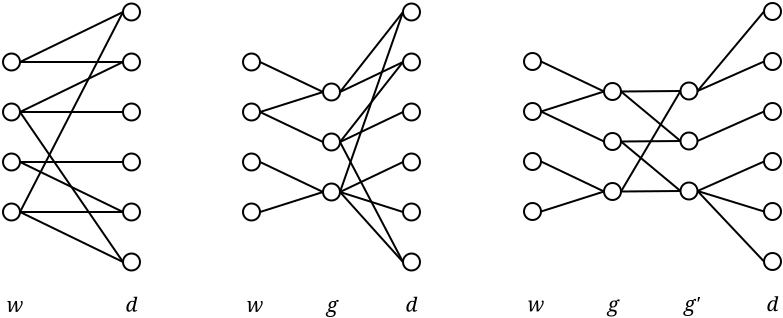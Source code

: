 <?xml version="1.0" encoding="UTF-8"?>
<dia:diagram xmlns:dia="http://www.lysator.liu.se/~alla/dia/">
  <dia:layer name="Background" visible="true" connectable="true" active="true">
    <dia:group>
      <dia:attribute name="meta">
        <dia:composite type="dict"/>
      </dia:attribute>
      <dia:attribute name="matrix"/>
      <dia:object type="Standard - Line" version="0" id="O0">
        <dia:attribute name="obj_pos">
          <dia:point val="36.225,3.375"/>
        </dia:attribute>
        <dia:attribute name="obj_bb">
          <dia:rectangle val="36.155,-0.67;39.62,3.445"/>
        </dia:attribute>
        <dia:attribute name="conn_endpoints">
          <dia:point val="36.225,3.375"/>
          <dia:point val="39.55,-0.6"/>
        </dia:attribute>
        <dia:attribute name="numcp">
          <dia:int val="1"/>
        </dia:attribute>
      </dia:object>
      <dia:object type="Standard - Line" version="0" id="O1">
        <dia:attribute name="obj_pos">
          <dia:point val="36.225,3.375"/>
        </dia:attribute>
        <dia:attribute name="obj_bb">
          <dia:rectangle val="36.159,1.834;39.616,3.441"/>
        </dia:attribute>
        <dia:attribute name="conn_endpoints">
          <dia:point val="36.225,3.375"/>
          <dia:point val="39.55,1.9"/>
        </dia:attribute>
        <dia:attribute name="numcp">
          <dia:int val="1"/>
        </dia:attribute>
      </dia:object>
      <dia:object type="Standard - Line" version="0" id="O2">
        <dia:attribute name="obj_pos">
          <dia:point val="36.225,5.875"/>
        </dia:attribute>
        <dia:attribute name="obj_bb">
          <dia:rectangle val="36.159,4.334;39.616,5.941"/>
        </dia:attribute>
        <dia:attribute name="conn_endpoints">
          <dia:point val="36.225,5.875"/>
          <dia:point val="39.55,4.4"/>
        </dia:attribute>
        <dia:attribute name="numcp">
          <dia:int val="1"/>
        </dia:attribute>
      </dia:object>
      <dia:object type="Standard - Line" version="0" id="O3">
        <dia:attribute name="obj_pos">
          <dia:point val="36.225,8.375"/>
        </dia:attribute>
        <dia:attribute name="obj_bb">
          <dia:rectangle val="36.159,6.834;39.616,8.441"/>
        </dia:attribute>
        <dia:attribute name="conn_endpoints">
          <dia:point val="36.225,8.375"/>
          <dia:point val="39.55,6.9"/>
        </dia:attribute>
        <dia:attribute name="numcp">
          <dia:int val="1"/>
        </dia:attribute>
      </dia:object>
      <dia:object type="Standard - Line" version="0" id="O4">
        <dia:attribute name="obj_pos">
          <dia:point val="36.225,8.375"/>
        </dia:attribute>
        <dia:attribute name="obj_bb">
          <dia:rectangle val="36.163,8.312;39.612,9.463"/>
        </dia:attribute>
        <dia:attribute name="conn_endpoints">
          <dia:point val="36.225,8.375"/>
          <dia:point val="39.55,9.4"/>
        </dia:attribute>
        <dia:attribute name="numcp">
          <dia:int val="1"/>
        </dia:attribute>
      </dia:object>
      <dia:object type="Standard - Line" version="0" id="O5">
        <dia:attribute name="obj_pos">
          <dia:point val="36.225,8.375"/>
        </dia:attribute>
        <dia:attribute name="obj_bb">
          <dia:rectangle val="36.154,8.304;39.621,11.971"/>
        </dia:attribute>
        <dia:attribute name="conn_endpoints">
          <dia:point val="36.225,8.375"/>
          <dia:point val="39.55,11.9"/>
        </dia:attribute>
        <dia:attribute name="numcp">
          <dia:int val="1"/>
        </dia:attribute>
      </dia:object>
      <dia:object type="Standard - Line" version="0" id="O6">
        <dia:attribute name="obj_pos">
          <dia:point val="32.4,3.4"/>
        </dia:attribute>
        <dia:attribute name="obj_bb">
          <dia:rectangle val="32.35,3.325;35.425,3.45"/>
        </dia:attribute>
        <dia:attribute name="conn_endpoints">
          <dia:point val="32.4,3.4"/>
          <dia:point val="35.375,3.375"/>
        </dia:attribute>
        <dia:attribute name="numcp">
          <dia:int val="1"/>
        </dia:attribute>
      </dia:object>
      <dia:object type="Standard - Line" version="0" id="O7">
        <dia:attribute name="obj_pos">
          <dia:point val="32.4,3.4"/>
        </dia:attribute>
        <dia:attribute name="obj_bb">
          <dia:rectangle val="32.33,3.33;35.445,5.945"/>
        </dia:attribute>
        <dia:attribute name="conn_endpoints">
          <dia:point val="32.4,3.4"/>
          <dia:point val="35.375,5.875"/>
        </dia:attribute>
        <dia:attribute name="numcp">
          <dia:int val="1"/>
        </dia:attribute>
      </dia:object>
      <dia:object type="Standard - Line" version="0" id="O8">
        <dia:attribute name="obj_pos">
          <dia:point val="32.4,5.9"/>
        </dia:attribute>
        <dia:attribute name="obj_bb">
          <dia:rectangle val="32.35,5.825;35.425,5.95"/>
        </dia:attribute>
        <dia:attribute name="conn_endpoints">
          <dia:point val="32.4,5.9"/>
          <dia:point val="35.375,5.875"/>
        </dia:attribute>
        <dia:attribute name="numcp">
          <dia:int val="1"/>
        </dia:attribute>
      </dia:object>
      <dia:object type="Standard - Line" version="0" id="O9">
        <dia:attribute name="obj_pos">
          <dia:point val="32.4,8.4"/>
        </dia:attribute>
        <dia:attribute name="obj_bb">
          <dia:rectangle val="32.35,8.325;35.425,8.45"/>
        </dia:attribute>
        <dia:attribute name="conn_endpoints">
          <dia:point val="32.4,8.4"/>
          <dia:point val="35.375,8.375"/>
        </dia:attribute>
        <dia:attribute name="numcp">
          <dia:int val="1"/>
        </dia:attribute>
      </dia:object>
      <dia:object type="Standard - Line" version="0" id="O10">
        <dia:attribute name="obj_pos">
          <dia:point val="32.4,8.4"/>
        </dia:attribute>
        <dia:attribute name="obj_bb">
          <dia:rectangle val="32.331,3.307;35.444,8.469"/>
        </dia:attribute>
        <dia:attribute name="conn_endpoints">
          <dia:point val="32.4,8.4"/>
          <dia:point val="35.375,3.375"/>
        </dia:attribute>
        <dia:attribute name="numcp">
          <dia:int val="1"/>
        </dia:attribute>
      </dia:object>
      <dia:object type="Standard - Line" version="0" id="O11">
        <dia:attribute name="obj_pos">
          <dia:point val="32.4,5.9"/>
        </dia:attribute>
        <dia:attribute name="obj_bb">
          <dia:rectangle val="32.33,5.83;35.445,8.445"/>
        </dia:attribute>
        <dia:attribute name="conn_endpoints">
          <dia:point val="32.4,5.9"/>
          <dia:point val="35.375,8.375"/>
        </dia:attribute>
        <dia:attribute name="numcp">
          <dia:int val="1"/>
        </dia:attribute>
      </dia:object>
      <dia:group>
        <dia:attribute name="meta">
          <dia:composite type="dict"/>
        </dia:attribute>
        <dia:attribute name="matrix"/>
        <dia:object type="Standard - Line" version="0" id="O12">
          <dia:attribute name="obj_pos">
            <dia:point val="28.4,1.9"/>
          </dia:attribute>
          <dia:attribute name="obj_bb">
            <dia:rectangle val="28.333,1.833;31.617,3.467"/>
          </dia:attribute>
          <dia:attribute name="conn_endpoints">
            <dia:point val="28.4,1.9"/>
            <dia:point val="31.55,3.4"/>
          </dia:attribute>
          <dia:attribute name="numcp">
            <dia:int val="1"/>
          </dia:attribute>
        </dia:object>
        <dia:object type="Standard - Line" version="0" id="O13">
          <dia:attribute name="obj_pos">
            <dia:point val="28.4,4.4"/>
          </dia:attribute>
          <dia:attribute name="obj_bb">
            <dia:rectangle val="28.333,4.333;31.617,5.967"/>
          </dia:attribute>
          <dia:attribute name="conn_endpoints">
            <dia:point val="28.4,4.4"/>
            <dia:point val="31.55,5.9"/>
          </dia:attribute>
          <dia:attribute name="numcp">
            <dia:int val="1"/>
          </dia:attribute>
        </dia:object>
        <dia:object type="Standard - Line" version="0" id="O14">
          <dia:attribute name="obj_pos">
            <dia:point val="28.4,6.9"/>
          </dia:attribute>
          <dia:attribute name="obj_bb">
            <dia:rectangle val="28.333,6.833;31.617,8.467"/>
          </dia:attribute>
          <dia:attribute name="conn_endpoints">
            <dia:point val="28.4,6.9"/>
            <dia:point val="31.55,8.4"/>
          </dia:attribute>
          <dia:attribute name="numcp">
            <dia:int val="1"/>
          </dia:attribute>
        </dia:object>
        <dia:object type="Standard - Line" version="0" id="O15">
          <dia:attribute name="obj_pos">
            <dia:point val="28.4,9.4"/>
          </dia:attribute>
          <dia:attribute name="obj_bb">
            <dia:rectangle val="28.337,8.337;31.613,9.463"/>
          </dia:attribute>
          <dia:attribute name="conn_endpoints">
            <dia:point val="28.4,9.4"/>
            <dia:point val="31.55,8.4"/>
          </dia:attribute>
          <dia:attribute name="numcp">
            <dia:int val="1"/>
          </dia:attribute>
        </dia:object>
        <dia:object type="Standard - Line" version="0" id="O16">
          <dia:attribute name="obj_pos">
            <dia:point val="28.4,4.4"/>
          </dia:attribute>
          <dia:attribute name="obj_bb">
            <dia:rectangle val="28.337,3.337;31.613,4.463"/>
          </dia:attribute>
          <dia:attribute name="conn_endpoints">
            <dia:point val="28.4,4.4"/>
            <dia:point val="31.55,3.4"/>
          </dia:attribute>
          <dia:attribute name="numcp">
            <dia:int val="1"/>
          </dia:attribute>
        </dia:object>
        <dia:group>
          <dia:attribute name="meta">
            <dia:composite type="dict"/>
          </dia:attribute>
          <dia:attribute name="matrix"/>
          <dia:object type="Geometric - Perfect Circle" version="1" id="O17">
            <dia:attribute name="obj_pos">
              <dia:point val="27.55,1.475"/>
            </dia:attribute>
            <dia:attribute name="obj_bb">
              <dia:rectangle val="27.45,1.375;28.5,2.425"/>
            </dia:attribute>
            <dia:attribute name="meta">
              <dia:composite type="dict"/>
            </dia:attribute>
            <dia:attribute name="elem_corner">
              <dia:point val="27.55,1.475"/>
            </dia:attribute>
            <dia:attribute name="elem_width">
              <dia:real val="0.85"/>
            </dia:attribute>
            <dia:attribute name="elem_height">
              <dia:real val="0.85"/>
            </dia:attribute>
            <dia:attribute name="line_width">
              <dia:real val="0.1"/>
            </dia:attribute>
            <dia:attribute name="line_colour">
              <dia:color val="#000000ff"/>
            </dia:attribute>
            <dia:attribute name="fill_colour">
              <dia:color val="#d8e5e500"/>
            </dia:attribute>
            <dia:attribute name="show_background">
              <dia:boolean val="true"/>
            </dia:attribute>
            <dia:attribute name="line_style">
              <dia:enum val="0"/>
              <dia:real val="1"/>
            </dia:attribute>
            <dia:attribute name="flip_horizontal">
              <dia:boolean val="false"/>
            </dia:attribute>
            <dia:attribute name="flip_vertical">
              <dia:boolean val="false"/>
            </dia:attribute>
            <dia:attribute name="subscale">
              <dia:real val="1"/>
            </dia:attribute>
          </dia:object>
          <dia:object type="Geometric - Perfect Circle" version="1" id="O18">
            <dia:attribute name="obj_pos">
              <dia:point val="27.55,3.975"/>
            </dia:attribute>
            <dia:attribute name="obj_bb">
              <dia:rectangle val="27.45,3.875;28.5,4.925"/>
            </dia:attribute>
            <dia:attribute name="meta">
              <dia:composite type="dict"/>
            </dia:attribute>
            <dia:attribute name="elem_corner">
              <dia:point val="27.55,3.975"/>
            </dia:attribute>
            <dia:attribute name="elem_width">
              <dia:real val="0.85"/>
            </dia:attribute>
            <dia:attribute name="elem_height">
              <dia:real val="0.85"/>
            </dia:attribute>
            <dia:attribute name="line_width">
              <dia:real val="0.1"/>
            </dia:attribute>
            <dia:attribute name="line_colour">
              <dia:color val="#000000ff"/>
            </dia:attribute>
            <dia:attribute name="fill_colour">
              <dia:color val="#d8e5e500"/>
            </dia:attribute>
            <dia:attribute name="show_background">
              <dia:boolean val="true"/>
            </dia:attribute>
            <dia:attribute name="line_style">
              <dia:enum val="0"/>
              <dia:real val="1"/>
            </dia:attribute>
            <dia:attribute name="flip_horizontal">
              <dia:boolean val="false"/>
            </dia:attribute>
            <dia:attribute name="flip_vertical">
              <dia:boolean val="false"/>
            </dia:attribute>
            <dia:attribute name="subscale">
              <dia:real val="1"/>
            </dia:attribute>
          </dia:object>
          <dia:object type="Geometric - Perfect Circle" version="1" id="O19">
            <dia:attribute name="obj_pos">
              <dia:point val="27.55,6.475"/>
            </dia:attribute>
            <dia:attribute name="obj_bb">
              <dia:rectangle val="27.45,6.375;28.5,7.425"/>
            </dia:attribute>
            <dia:attribute name="meta">
              <dia:composite type="dict"/>
            </dia:attribute>
            <dia:attribute name="elem_corner">
              <dia:point val="27.55,6.475"/>
            </dia:attribute>
            <dia:attribute name="elem_width">
              <dia:real val="0.85"/>
            </dia:attribute>
            <dia:attribute name="elem_height">
              <dia:real val="0.85"/>
            </dia:attribute>
            <dia:attribute name="line_width">
              <dia:real val="0.1"/>
            </dia:attribute>
            <dia:attribute name="line_colour">
              <dia:color val="#000000ff"/>
            </dia:attribute>
            <dia:attribute name="fill_colour">
              <dia:color val="#d8e5e500"/>
            </dia:attribute>
            <dia:attribute name="show_background">
              <dia:boolean val="true"/>
            </dia:attribute>
            <dia:attribute name="line_style">
              <dia:enum val="0"/>
              <dia:real val="1"/>
            </dia:attribute>
            <dia:attribute name="flip_horizontal">
              <dia:boolean val="false"/>
            </dia:attribute>
            <dia:attribute name="flip_vertical">
              <dia:boolean val="false"/>
            </dia:attribute>
            <dia:attribute name="subscale">
              <dia:real val="1"/>
            </dia:attribute>
          </dia:object>
          <dia:object type="Geometric - Perfect Circle" version="1" id="O20">
            <dia:attribute name="obj_pos">
              <dia:point val="27.55,8.975"/>
            </dia:attribute>
            <dia:attribute name="obj_bb">
              <dia:rectangle val="27.45,8.875;28.5,9.925"/>
            </dia:attribute>
            <dia:attribute name="meta">
              <dia:composite type="dict"/>
            </dia:attribute>
            <dia:attribute name="elem_corner">
              <dia:point val="27.55,8.975"/>
            </dia:attribute>
            <dia:attribute name="elem_width">
              <dia:real val="0.85"/>
            </dia:attribute>
            <dia:attribute name="elem_height">
              <dia:real val="0.85"/>
            </dia:attribute>
            <dia:attribute name="line_width">
              <dia:real val="0.1"/>
            </dia:attribute>
            <dia:attribute name="line_colour">
              <dia:color val="#000000ff"/>
            </dia:attribute>
            <dia:attribute name="fill_colour">
              <dia:color val="#d8e5e500"/>
            </dia:attribute>
            <dia:attribute name="show_background">
              <dia:boolean val="true"/>
            </dia:attribute>
            <dia:attribute name="line_style">
              <dia:enum val="0"/>
              <dia:real val="1"/>
            </dia:attribute>
            <dia:attribute name="flip_horizontal">
              <dia:boolean val="false"/>
            </dia:attribute>
            <dia:attribute name="flip_vertical">
              <dia:boolean val="false"/>
            </dia:attribute>
            <dia:attribute name="subscale">
              <dia:real val="1"/>
            </dia:attribute>
          </dia:object>
          <dia:object type="Standard - Text" version="1" id="O21">
            <dia:attribute name="obj_pos">
              <dia:point val="27.725,14.4"/>
            </dia:attribute>
            <dia:attribute name="obj_bb">
              <dia:rectangle val="27.725,13.457;28.558,14.64"/>
            </dia:attribute>
            <dia:attribute name="text">
              <dia:composite type="text">
                <dia:attribute name="string">
                  <dia:string>#w#</dia:string>
                </dia:attribute>
                <dia:attribute name="font">
                  <dia:font family="serif" style="8" name="Times-Italic"/>
                </dia:attribute>
                <dia:attribute name="height">
                  <dia:real val="1.27"/>
                </dia:attribute>
                <dia:attribute name="pos">
                  <dia:point val="27.725,14.4"/>
                </dia:attribute>
                <dia:attribute name="color">
                  <dia:color val="#000000ff"/>
                </dia:attribute>
                <dia:attribute name="alignment">
                  <dia:enum val="0"/>
                </dia:attribute>
              </dia:composite>
            </dia:attribute>
            <dia:attribute name="valign">
              <dia:enum val="3"/>
            </dia:attribute>
          </dia:object>
        </dia:group>
        <dia:group>
          <dia:attribute name="meta">
            <dia:composite type="dict"/>
          </dia:attribute>
          <dia:attribute name="matrix"/>
          <dia:object type="Standard - Text" version="1" id="O22">
            <dia:attribute name="obj_pos">
              <dia:point val="31.725,14.4"/>
            </dia:attribute>
            <dia:attribute name="obj_bb">
              <dia:rectangle val="31.725,13.457;32.37,14.64"/>
            </dia:attribute>
            <dia:attribute name="text">
              <dia:composite type="text">
                <dia:attribute name="string">
                  <dia:string>#g#</dia:string>
                </dia:attribute>
                <dia:attribute name="font">
                  <dia:font family="serif" style="8" name="Times-Italic"/>
                </dia:attribute>
                <dia:attribute name="height">
                  <dia:real val="1.27"/>
                </dia:attribute>
                <dia:attribute name="pos">
                  <dia:point val="31.725,14.4"/>
                </dia:attribute>
                <dia:attribute name="color">
                  <dia:color val="#000000ff"/>
                </dia:attribute>
                <dia:attribute name="alignment">
                  <dia:enum val="0"/>
                </dia:attribute>
              </dia:composite>
            </dia:attribute>
            <dia:attribute name="valign">
              <dia:enum val="3"/>
            </dia:attribute>
          </dia:object>
          <dia:object type="Geometric - Perfect Circle" version="1" id="O23">
            <dia:attribute name="obj_pos">
              <dia:point val="31.55,2.975"/>
            </dia:attribute>
            <dia:attribute name="obj_bb">
              <dia:rectangle val="31.45,2.875;32.5,3.925"/>
            </dia:attribute>
            <dia:attribute name="meta">
              <dia:composite type="dict"/>
            </dia:attribute>
            <dia:attribute name="elem_corner">
              <dia:point val="31.55,2.975"/>
            </dia:attribute>
            <dia:attribute name="elem_width">
              <dia:real val="0.85"/>
            </dia:attribute>
            <dia:attribute name="elem_height">
              <dia:real val="0.85"/>
            </dia:attribute>
            <dia:attribute name="line_width">
              <dia:real val="0.1"/>
            </dia:attribute>
            <dia:attribute name="line_colour">
              <dia:color val="#000000ff"/>
            </dia:attribute>
            <dia:attribute name="fill_colour">
              <dia:color val="#d8e5e500"/>
            </dia:attribute>
            <dia:attribute name="show_background">
              <dia:boolean val="true"/>
            </dia:attribute>
            <dia:attribute name="line_style">
              <dia:enum val="0"/>
              <dia:real val="1"/>
            </dia:attribute>
            <dia:attribute name="flip_horizontal">
              <dia:boolean val="false"/>
            </dia:attribute>
            <dia:attribute name="flip_vertical">
              <dia:boolean val="false"/>
            </dia:attribute>
            <dia:attribute name="subscale">
              <dia:real val="1"/>
            </dia:attribute>
          </dia:object>
          <dia:object type="Geometric - Perfect Circle" version="1" id="O24">
            <dia:attribute name="obj_pos">
              <dia:point val="31.55,5.475"/>
            </dia:attribute>
            <dia:attribute name="obj_bb">
              <dia:rectangle val="31.45,5.375;32.5,6.425"/>
            </dia:attribute>
            <dia:attribute name="meta">
              <dia:composite type="dict"/>
            </dia:attribute>
            <dia:attribute name="elem_corner">
              <dia:point val="31.55,5.475"/>
            </dia:attribute>
            <dia:attribute name="elem_width">
              <dia:real val="0.85"/>
            </dia:attribute>
            <dia:attribute name="elem_height">
              <dia:real val="0.85"/>
            </dia:attribute>
            <dia:attribute name="line_width">
              <dia:real val="0.1"/>
            </dia:attribute>
            <dia:attribute name="line_colour">
              <dia:color val="#000000ff"/>
            </dia:attribute>
            <dia:attribute name="fill_colour">
              <dia:color val="#d8e5e500"/>
            </dia:attribute>
            <dia:attribute name="show_background">
              <dia:boolean val="true"/>
            </dia:attribute>
            <dia:attribute name="line_style">
              <dia:enum val="0"/>
              <dia:real val="1"/>
            </dia:attribute>
            <dia:attribute name="flip_horizontal">
              <dia:boolean val="false"/>
            </dia:attribute>
            <dia:attribute name="flip_vertical">
              <dia:boolean val="false"/>
            </dia:attribute>
            <dia:attribute name="subscale">
              <dia:real val="1"/>
            </dia:attribute>
          </dia:object>
          <dia:object type="Geometric - Perfect Circle" version="1" id="O25">
            <dia:attribute name="obj_pos">
              <dia:point val="31.55,7.975"/>
            </dia:attribute>
            <dia:attribute name="obj_bb">
              <dia:rectangle val="31.45,7.875;32.5,8.925"/>
            </dia:attribute>
            <dia:attribute name="meta">
              <dia:composite type="dict"/>
            </dia:attribute>
            <dia:attribute name="elem_corner">
              <dia:point val="31.55,7.975"/>
            </dia:attribute>
            <dia:attribute name="elem_width">
              <dia:real val="0.85"/>
            </dia:attribute>
            <dia:attribute name="elem_height">
              <dia:real val="0.85"/>
            </dia:attribute>
            <dia:attribute name="line_width">
              <dia:real val="0.1"/>
            </dia:attribute>
            <dia:attribute name="line_colour">
              <dia:color val="#000000ff"/>
            </dia:attribute>
            <dia:attribute name="fill_colour">
              <dia:color val="#d8e5e500"/>
            </dia:attribute>
            <dia:attribute name="show_background">
              <dia:boolean val="true"/>
            </dia:attribute>
            <dia:attribute name="line_style">
              <dia:enum val="0"/>
              <dia:real val="1"/>
            </dia:attribute>
            <dia:attribute name="flip_horizontal">
              <dia:boolean val="false"/>
            </dia:attribute>
            <dia:attribute name="flip_vertical">
              <dia:boolean val="false"/>
            </dia:attribute>
            <dia:attribute name="subscale">
              <dia:real val="1"/>
            </dia:attribute>
          </dia:object>
        </dia:group>
      </dia:group>
      <dia:group>
        <dia:attribute name="meta">
          <dia:composite type="dict"/>
        </dia:attribute>
        <dia:attribute name="matrix"/>
        <dia:object type="Standard - Text" version="1" id="O26">
          <dia:attribute name="obj_pos">
            <dia:point val="35.55,14.375"/>
          </dia:attribute>
          <dia:attribute name="obj_bb">
            <dia:rectangle val="35.55,13.432;36.475,14.615"/>
          </dia:attribute>
          <dia:attribute name="text">
            <dia:composite type="text">
              <dia:attribute name="string">
                <dia:string>#g'#</dia:string>
              </dia:attribute>
              <dia:attribute name="font">
                <dia:font family="serif" style="8" name="Times-Italic"/>
              </dia:attribute>
              <dia:attribute name="height">
                <dia:real val="1.27"/>
              </dia:attribute>
              <dia:attribute name="pos">
                <dia:point val="35.55,14.375"/>
              </dia:attribute>
              <dia:attribute name="color">
                <dia:color val="#000000ff"/>
              </dia:attribute>
              <dia:attribute name="alignment">
                <dia:enum val="0"/>
              </dia:attribute>
            </dia:composite>
          </dia:attribute>
          <dia:attribute name="valign">
            <dia:enum val="3"/>
          </dia:attribute>
        </dia:object>
        <dia:object type="Geometric - Perfect Circle" version="1" id="O27">
          <dia:attribute name="obj_pos">
            <dia:point val="35.375,2.95"/>
          </dia:attribute>
          <dia:attribute name="obj_bb">
            <dia:rectangle val="35.275,2.85;36.325,3.9"/>
          </dia:attribute>
          <dia:attribute name="meta">
            <dia:composite type="dict"/>
          </dia:attribute>
          <dia:attribute name="elem_corner">
            <dia:point val="35.375,2.95"/>
          </dia:attribute>
          <dia:attribute name="elem_width">
            <dia:real val="0.85"/>
          </dia:attribute>
          <dia:attribute name="elem_height">
            <dia:real val="0.85"/>
          </dia:attribute>
          <dia:attribute name="line_width">
            <dia:real val="0.1"/>
          </dia:attribute>
          <dia:attribute name="line_colour">
            <dia:color val="#000000ff"/>
          </dia:attribute>
          <dia:attribute name="fill_colour">
            <dia:color val="#d8e5e500"/>
          </dia:attribute>
          <dia:attribute name="show_background">
            <dia:boolean val="true"/>
          </dia:attribute>
          <dia:attribute name="line_style">
            <dia:enum val="0"/>
            <dia:real val="1"/>
          </dia:attribute>
          <dia:attribute name="flip_horizontal">
            <dia:boolean val="false"/>
          </dia:attribute>
          <dia:attribute name="flip_vertical">
            <dia:boolean val="false"/>
          </dia:attribute>
          <dia:attribute name="subscale">
            <dia:real val="1"/>
          </dia:attribute>
        </dia:object>
        <dia:object type="Geometric - Perfect Circle" version="1" id="O28">
          <dia:attribute name="obj_pos">
            <dia:point val="35.375,5.45"/>
          </dia:attribute>
          <dia:attribute name="obj_bb">
            <dia:rectangle val="35.275,5.35;36.325,6.4"/>
          </dia:attribute>
          <dia:attribute name="meta">
            <dia:composite type="dict"/>
          </dia:attribute>
          <dia:attribute name="elem_corner">
            <dia:point val="35.375,5.45"/>
          </dia:attribute>
          <dia:attribute name="elem_width">
            <dia:real val="0.85"/>
          </dia:attribute>
          <dia:attribute name="elem_height">
            <dia:real val="0.85"/>
          </dia:attribute>
          <dia:attribute name="line_width">
            <dia:real val="0.1"/>
          </dia:attribute>
          <dia:attribute name="line_colour">
            <dia:color val="#000000ff"/>
          </dia:attribute>
          <dia:attribute name="fill_colour">
            <dia:color val="#d8e5e500"/>
          </dia:attribute>
          <dia:attribute name="show_background">
            <dia:boolean val="true"/>
          </dia:attribute>
          <dia:attribute name="line_style">
            <dia:enum val="0"/>
            <dia:real val="1"/>
          </dia:attribute>
          <dia:attribute name="flip_horizontal">
            <dia:boolean val="false"/>
          </dia:attribute>
          <dia:attribute name="flip_vertical">
            <dia:boolean val="false"/>
          </dia:attribute>
          <dia:attribute name="subscale">
            <dia:real val="1"/>
          </dia:attribute>
        </dia:object>
        <dia:object type="Geometric - Perfect Circle" version="1" id="O29">
          <dia:attribute name="obj_pos">
            <dia:point val="35.375,7.95"/>
          </dia:attribute>
          <dia:attribute name="obj_bb">
            <dia:rectangle val="35.275,7.85;36.325,8.9"/>
          </dia:attribute>
          <dia:attribute name="meta">
            <dia:composite type="dict"/>
          </dia:attribute>
          <dia:attribute name="elem_corner">
            <dia:point val="35.375,7.95"/>
          </dia:attribute>
          <dia:attribute name="elem_width">
            <dia:real val="0.85"/>
          </dia:attribute>
          <dia:attribute name="elem_height">
            <dia:real val="0.85"/>
          </dia:attribute>
          <dia:attribute name="line_width">
            <dia:real val="0.1"/>
          </dia:attribute>
          <dia:attribute name="line_colour">
            <dia:color val="#000000ff"/>
          </dia:attribute>
          <dia:attribute name="fill_colour">
            <dia:color val="#d8e5e500"/>
          </dia:attribute>
          <dia:attribute name="show_background">
            <dia:boolean val="true"/>
          </dia:attribute>
          <dia:attribute name="line_style">
            <dia:enum val="0"/>
            <dia:real val="1"/>
          </dia:attribute>
          <dia:attribute name="flip_horizontal">
            <dia:boolean val="false"/>
          </dia:attribute>
          <dia:attribute name="flip_vertical">
            <dia:boolean val="false"/>
          </dia:attribute>
          <dia:attribute name="subscale">
            <dia:real val="1"/>
          </dia:attribute>
        </dia:object>
      </dia:group>
      <dia:group>
        <dia:attribute name="meta">
          <dia:composite type="dict"/>
        </dia:attribute>
        <dia:attribute name="matrix"/>
        <dia:object type="Geometric - Perfect Circle" version="1" id="O30">
          <dia:attribute name="obj_pos">
            <dia:point val="39.55,-1.025"/>
          </dia:attribute>
          <dia:attribute name="obj_bb">
            <dia:rectangle val="39.45,-1.125;40.5,-0.075"/>
          </dia:attribute>
          <dia:attribute name="meta">
            <dia:composite type="dict"/>
          </dia:attribute>
          <dia:attribute name="elem_corner">
            <dia:point val="39.55,-1.025"/>
          </dia:attribute>
          <dia:attribute name="elem_width">
            <dia:real val="0.85"/>
          </dia:attribute>
          <dia:attribute name="elem_height">
            <dia:real val="0.85"/>
          </dia:attribute>
          <dia:attribute name="line_width">
            <dia:real val="0.1"/>
          </dia:attribute>
          <dia:attribute name="line_colour">
            <dia:color val="#000000ff"/>
          </dia:attribute>
          <dia:attribute name="fill_colour">
            <dia:color val="#d8e5e500"/>
          </dia:attribute>
          <dia:attribute name="show_background">
            <dia:boolean val="true"/>
          </dia:attribute>
          <dia:attribute name="line_style">
            <dia:enum val="0"/>
            <dia:real val="1"/>
          </dia:attribute>
          <dia:attribute name="flip_horizontal">
            <dia:boolean val="false"/>
          </dia:attribute>
          <dia:attribute name="flip_vertical">
            <dia:boolean val="false"/>
          </dia:attribute>
          <dia:attribute name="subscale">
            <dia:real val="1"/>
          </dia:attribute>
        </dia:object>
        <dia:object type="Geometric - Perfect Circle" version="1" id="O31">
          <dia:attribute name="obj_pos">
            <dia:point val="39.55,1.475"/>
          </dia:attribute>
          <dia:attribute name="obj_bb">
            <dia:rectangle val="39.45,1.375;40.5,2.425"/>
          </dia:attribute>
          <dia:attribute name="meta">
            <dia:composite type="dict"/>
          </dia:attribute>
          <dia:attribute name="elem_corner">
            <dia:point val="39.55,1.475"/>
          </dia:attribute>
          <dia:attribute name="elem_width">
            <dia:real val="0.85"/>
          </dia:attribute>
          <dia:attribute name="elem_height">
            <dia:real val="0.85"/>
          </dia:attribute>
          <dia:attribute name="line_width">
            <dia:real val="0.1"/>
          </dia:attribute>
          <dia:attribute name="line_colour">
            <dia:color val="#000000ff"/>
          </dia:attribute>
          <dia:attribute name="fill_colour">
            <dia:color val="#d8e5e500"/>
          </dia:attribute>
          <dia:attribute name="show_background">
            <dia:boolean val="true"/>
          </dia:attribute>
          <dia:attribute name="line_style">
            <dia:enum val="0"/>
            <dia:real val="1"/>
          </dia:attribute>
          <dia:attribute name="flip_horizontal">
            <dia:boolean val="false"/>
          </dia:attribute>
          <dia:attribute name="flip_vertical">
            <dia:boolean val="false"/>
          </dia:attribute>
          <dia:attribute name="subscale">
            <dia:real val="1"/>
          </dia:attribute>
        </dia:object>
        <dia:object type="Geometric - Perfect Circle" version="1" id="O32">
          <dia:attribute name="obj_pos">
            <dia:point val="39.55,3.975"/>
          </dia:attribute>
          <dia:attribute name="obj_bb">
            <dia:rectangle val="39.45,3.875;40.5,4.925"/>
          </dia:attribute>
          <dia:attribute name="meta">
            <dia:composite type="dict"/>
          </dia:attribute>
          <dia:attribute name="elem_corner">
            <dia:point val="39.55,3.975"/>
          </dia:attribute>
          <dia:attribute name="elem_width">
            <dia:real val="0.85"/>
          </dia:attribute>
          <dia:attribute name="elem_height">
            <dia:real val="0.85"/>
          </dia:attribute>
          <dia:attribute name="line_width">
            <dia:real val="0.1"/>
          </dia:attribute>
          <dia:attribute name="line_colour">
            <dia:color val="#000000ff"/>
          </dia:attribute>
          <dia:attribute name="fill_colour">
            <dia:color val="#d8e5e500"/>
          </dia:attribute>
          <dia:attribute name="show_background">
            <dia:boolean val="true"/>
          </dia:attribute>
          <dia:attribute name="line_style">
            <dia:enum val="0"/>
            <dia:real val="1"/>
          </dia:attribute>
          <dia:attribute name="flip_horizontal">
            <dia:boolean val="false"/>
          </dia:attribute>
          <dia:attribute name="flip_vertical">
            <dia:boolean val="false"/>
          </dia:attribute>
          <dia:attribute name="subscale">
            <dia:real val="1"/>
          </dia:attribute>
        </dia:object>
        <dia:object type="Geometric - Perfect Circle" version="1" id="O33">
          <dia:attribute name="obj_pos">
            <dia:point val="39.55,6.475"/>
          </dia:attribute>
          <dia:attribute name="obj_bb">
            <dia:rectangle val="39.45,6.375;40.5,7.425"/>
          </dia:attribute>
          <dia:attribute name="meta">
            <dia:composite type="dict"/>
          </dia:attribute>
          <dia:attribute name="elem_corner">
            <dia:point val="39.55,6.475"/>
          </dia:attribute>
          <dia:attribute name="elem_width">
            <dia:real val="0.85"/>
          </dia:attribute>
          <dia:attribute name="elem_height">
            <dia:real val="0.85"/>
          </dia:attribute>
          <dia:attribute name="line_width">
            <dia:real val="0.1"/>
          </dia:attribute>
          <dia:attribute name="line_colour">
            <dia:color val="#000000ff"/>
          </dia:attribute>
          <dia:attribute name="fill_colour">
            <dia:color val="#d8e5e500"/>
          </dia:attribute>
          <dia:attribute name="show_background">
            <dia:boolean val="true"/>
          </dia:attribute>
          <dia:attribute name="line_style">
            <dia:enum val="0"/>
            <dia:real val="1"/>
          </dia:attribute>
          <dia:attribute name="flip_horizontal">
            <dia:boolean val="false"/>
          </dia:attribute>
          <dia:attribute name="flip_vertical">
            <dia:boolean val="false"/>
          </dia:attribute>
          <dia:attribute name="subscale">
            <dia:real val="1"/>
          </dia:attribute>
        </dia:object>
        <dia:object type="Geometric - Perfect Circle" version="1" id="O34">
          <dia:attribute name="obj_pos">
            <dia:point val="39.55,8.975"/>
          </dia:attribute>
          <dia:attribute name="obj_bb">
            <dia:rectangle val="39.45,8.875;40.5,9.925"/>
          </dia:attribute>
          <dia:attribute name="meta">
            <dia:composite type="dict"/>
          </dia:attribute>
          <dia:attribute name="elem_corner">
            <dia:point val="39.55,8.975"/>
          </dia:attribute>
          <dia:attribute name="elem_width">
            <dia:real val="0.85"/>
          </dia:attribute>
          <dia:attribute name="elem_height">
            <dia:real val="0.85"/>
          </dia:attribute>
          <dia:attribute name="line_width">
            <dia:real val="0.1"/>
          </dia:attribute>
          <dia:attribute name="line_colour">
            <dia:color val="#000000ff"/>
          </dia:attribute>
          <dia:attribute name="fill_colour">
            <dia:color val="#d8e5e500"/>
          </dia:attribute>
          <dia:attribute name="show_background">
            <dia:boolean val="true"/>
          </dia:attribute>
          <dia:attribute name="line_style">
            <dia:enum val="0"/>
            <dia:real val="1"/>
          </dia:attribute>
          <dia:attribute name="flip_horizontal">
            <dia:boolean val="false"/>
          </dia:attribute>
          <dia:attribute name="flip_vertical">
            <dia:boolean val="false"/>
          </dia:attribute>
          <dia:attribute name="subscale">
            <dia:real val="1"/>
          </dia:attribute>
        </dia:object>
        <dia:object type="Geometric - Perfect Circle" version="1" id="O35">
          <dia:attribute name="obj_pos">
            <dia:point val="39.55,11.475"/>
          </dia:attribute>
          <dia:attribute name="obj_bb">
            <dia:rectangle val="39.45,11.375;40.5,12.425"/>
          </dia:attribute>
          <dia:attribute name="meta">
            <dia:composite type="dict"/>
          </dia:attribute>
          <dia:attribute name="elem_corner">
            <dia:point val="39.55,11.475"/>
          </dia:attribute>
          <dia:attribute name="elem_width">
            <dia:real val="0.85"/>
          </dia:attribute>
          <dia:attribute name="elem_height">
            <dia:real val="0.85"/>
          </dia:attribute>
          <dia:attribute name="line_width">
            <dia:real val="0.1"/>
          </dia:attribute>
          <dia:attribute name="line_colour">
            <dia:color val="#000000ff"/>
          </dia:attribute>
          <dia:attribute name="fill_colour">
            <dia:color val="#d8e5e500"/>
          </dia:attribute>
          <dia:attribute name="show_background">
            <dia:boolean val="true"/>
          </dia:attribute>
          <dia:attribute name="line_style">
            <dia:enum val="0"/>
            <dia:real val="1"/>
          </dia:attribute>
          <dia:attribute name="flip_horizontal">
            <dia:boolean val="false"/>
          </dia:attribute>
          <dia:attribute name="flip_vertical">
            <dia:boolean val="false"/>
          </dia:attribute>
          <dia:attribute name="subscale">
            <dia:real val="1"/>
          </dia:attribute>
        </dia:object>
        <dia:object type="Standard - Text" version="1" id="O36">
          <dia:attribute name="obj_pos">
            <dia:point val="39.678,14.387"/>
          </dia:attribute>
          <dia:attribute name="obj_bb">
            <dia:rectangle val="39.678,13.445;40.328,14.627"/>
          </dia:attribute>
          <dia:attribute name="text">
            <dia:composite type="text">
              <dia:attribute name="string">
                <dia:string>#d#</dia:string>
              </dia:attribute>
              <dia:attribute name="font">
                <dia:font family="serif" style="8" name="Times-Italic"/>
              </dia:attribute>
              <dia:attribute name="height">
                <dia:real val="1.27"/>
              </dia:attribute>
              <dia:attribute name="pos">
                <dia:point val="39.678,14.387"/>
              </dia:attribute>
              <dia:attribute name="color">
                <dia:color val="#000000ff"/>
              </dia:attribute>
              <dia:attribute name="alignment">
                <dia:enum val="0"/>
              </dia:attribute>
            </dia:composite>
          </dia:attribute>
          <dia:attribute name="valign">
            <dia:enum val="3"/>
          </dia:attribute>
        </dia:object>
      </dia:group>
    </dia:group>
    <dia:group>
      <dia:attribute name="meta">
        <dia:composite type="dict"/>
      </dia:attribute>
      <dia:attribute name="matrix"/>
      <dia:object type="Standard - Line" version="0" id="O37">
        <dia:attribute name="obj_pos">
          <dia:point val="2.35,1.925"/>
        </dia:attribute>
        <dia:attribute name="obj_bb">
          <dia:rectangle val="2.283,-0.642;7.567,1.992"/>
        </dia:attribute>
        <dia:attribute name="conn_endpoints">
          <dia:point val="2.35,1.925"/>
          <dia:point val="7.5,-0.575"/>
        </dia:attribute>
        <dia:attribute name="numcp">
          <dia:int val="1"/>
        </dia:attribute>
      </dia:object>
      <dia:object type="Standard - Line" version="0" id="O38">
        <dia:attribute name="obj_pos">
          <dia:point val="2.35,1.925"/>
        </dia:attribute>
        <dia:attribute name="obj_bb">
          <dia:rectangle val="2.3,1.875;7.55,1.975"/>
        </dia:attribute>
        <dia:attribute name="conn_endpoints">
          <dia:point val="2.35,1.925"/>
          <dia:point val="7.5,1.925"/>
        </dia:attribute>
        <dia:attribute name="numcp">
          <dia:int val="1"/>
        </dia:attribute>
      </dia:object>
      <dia:object type="Standard - Line" version="0" id="O39">
        <dia:attribute name="obj_pos">
          <dia:point val="2.35,4.425"/>
        </dia:attribute>
        <dia:attribute name="obj_bb">
          <dia:rectangle val="2.283,1.858;7.567,4.492"/>
        </dia:attribute>
        <dia:attribute name="conn_endpoints">
          <dia:point val="2.35,4.425"/>
          <dia:point val="7.5,1.925"/>
        </dia:attribute>
        <dia:attribute name="numcp">
          <dia:int val="1"/>
        </dia:attribute>
      </dia:object>
      <dia:object type="Standard - Line" version="0" id="O40">
        <dia:attribute name="obj_pos">
          <dia:point val="2.35,4.425"/>
        </dia:attribute>
        <dia:attribute name="obj_bb">
          <dia:rectangle val="2.3,4.375;7.55,4.475"/>
        </dia:attribute>
        <dia:attribute name="conn_endpoints">
          <dia:point val="2.35,4.425"/>
          <dia:point val="7.5,4.425"/>
        </dia:attribute>
        <dia:attribute name="numcp">
          <dia:int val="1"/>
        </dia:attribute>
      </dia:object>
      <dia:object type="Standard - Line" version="0" id="O41">
        <dia:attribute name="obj_pos">
          <dia:point val="2.35,4.425"/>
        </dia:attribute>
        <dia:attribute name="obj_bb">
          <dia:rectangle val="2.28,4.355;7.57,11.995"/>
        </dia:attribute>
        <dia:attribute name="conn_endpoints">
          <dia:point val="2.35,4.425"/>
          <dia:point val="7.5,11.925"/>
        </dia:attribute>
        <dia:attribute name="numcp">
          <dia:int val="1"/>
        </dia:attribute>
      </dia:object>
      <dia:object type="Standard - Line" version="0" id="O42">
        <dia:attribute name="obj_pos">
          <dia:point val="2.35,6.925"/>
        </dia:attribute>
        <dia:attribute name="obj_bb">
          <dia:rectangle val="2.3,6.875;7.55,6.975"/>
        </dia:attribute>
        <dia:attribute name="conn_endpoints">
          <dia:point val="2.35,6.925"/>
          <dia:point val="7.5,6.925"/>
        </dia:attribute>
        <dia:attribute name="numcp">
          <dia:int val="1"/>
        </dia:attribute>
      </dia:object>
      <dia:object type="Standard - Line" version="0" id="O43">
        <dia:attribute name="obj_pos">
          <dia:point val="2.35,6.925"/>
        </dia:attribute>
        <dia:attribute name="obj_bb">
          <dia:rectangle val="2.283,6.858;7.567,9.492"/>
        </dia:attribute>
        <dia:attribute name="conn_endpoints">
          <dia:point val="2.35,6.925"/>
          <dia:point val="7.5,9.425"/>
        </dia:attribute>
        <dia:attribute name="numcp">
          <dia:int val="1"/>
        </dia:attribute>
      </dia:object>
      <dia:object type="Standard - Line" version="0" id="O44">
        <dia:attribute name="obj_pos">
          <dia:point val="2.35,9.425"/>
        </dia:attribute>
        <dia:attribute name="obj_bb">
          <dia:rectangle val="2.3,9.375;7.55,9.475"/>
        </dia:attribute>
        <dia:attribute name="conn_endpoints">
          <dia:point val="2.35,9.425"/>
          <dia:point val="7.5,9.425"/>
        </dia:attribute>
        <dia:attribute name="numcp">
          <dia:int val="1"/>
        </dia:attribute>
      </dia:object>
      <dia:object type="Standard - Line" version="0" id="O45">
        <dia:attribute name="obj_pos">
          <dia:point val="2.35,9.425"/>
        </dia:attribute>
        <dia:attribute name="obj_bb">
          <dia:rectangle val="2.283,9.358;7.567,11.992"/>
        </dia:attribute>
        <dia:attribute name="conn_endpoints">
          <dia:point val="2.35,9.425"/>
          <dia:point val="7.5,11.925"/>
        </dia:attribute>
        <dia:attribute name="numcp">
          <dia:int val="1"/>
        </dia:attribute>
      </dia:object>
      <dia:object type="Standard - Line" version="0" id="O46">
        <dia:attribute name="obj_pos">
          <dia:point val="2.35,9.425"/>
        </dia:attribute>
        <dia:attribute name="obj_bb">
          <dia:rectangle val="2.283,-0.642;7.567,9.492"/>
        </dia:attribute>
        <dia:attribute name="conn_endpoints">
          <dia:point val="2.35,9.425"/>
          <dia:point val="7.5,-0.575"/>
        </dia:attribute>
        <dia:attribute name="numcp">
          <dia:int val="1"/>
        </dia:attribute>
      </dia:object>
      <dia:group>
        <dia:attribute name="meta">
          <dia:composite type="dict"/>
        </dia:attribute>
        <dia:attribute name="matrix"/>
        <dia:object type="Geometric - Perfect Circle" version="1" id="O47">
          <dia:attribute name="obj_pos">
            <dia:point val="7.5,-1"/>
          </dia:attribute>
          <dia:attribute name="obj_bb">
            <dia:rectangle val="7.4,-1.1;8.45,-0.05"/>
          </dia:attribute>
          <dia:attribute name="meta">
            <dia:composite type="dict"/>
          </dia:attribute>
          <dia:attribute name="elem_corner">
            <dia:point val="7.5,-1"/>
          </dia:attribute>
          <dia:attribute name="elem_width">
            <dia:real val="0.85"/>
          </dia:attribute>
          <dia:attribute name="elem_height">
            <dia:real val="0.85"/>
          </dia:attribute>
          <dia:attribute name="line_width">
            <dia:real val="0.1"/>
          </dia:attribute>
          <dia:attribute name="line_colour">
            <dia:color val="#000000ff"/>
          </dia:attribute>
          <dia:attribute name="fill_colour">
            <dia:color val="#d8e5e500"/>
          </dia:attribute>
          <dia:attribute name="show_background">
            <dia:boolean val="true"/>
          </dia:attribute>
          <dia:attribute name="line_style">
            <dia:enum val="0"/>
            <dia:real val="1"/>
          </dia:attribute>
          <dia:attribute name="flip_horizontal">
            <dia:boolean val="false"/>
          </dia:attribute>
          <dia:attribute name="flip_vertical">
            <dia:boolean val="false"/>
          </dia:attribute>
          <dia:attribute name="subscale">
            <dia:real val="1"/>
          </dia:attribute>
        </dia:object>
        <dia:object type="Geometric - Perfect Circle" version="1" id="O48">
          <dia:attribute name="obj_pos">
            <dia:point val="7.5,1.5"/>
          </dia:attribute>
          <dia:attribute name="obj_bb">
            <dia:rectangle val="7.4,1.4;8.45,2.45"/>
          </dia:attribute>
          <dia:attribute name="meta">
            <dia:composite type="dict"/>
          </dia:attribute>
          <dia:attribute name="elem_corner">
            <dia:point val="7.5,1.5"/>
          </dia:attribute>
          <dia:attribute name="elem_width">
            <dia:real val="0.85"/>
          </dia:attribute>
          <dia:attribute name="elem_height">
            <dia:real val="0.85"/>
          </dia:attribute>
          <dia:attribute name="line_width">
            <dia:real val="0.1"/>
          </dia:attribute>
          <dia:attribute name="line_colour">
            <dia:color val="#000000ff"/>
          </dia:attribute>
          <dia:attribute name="fill_colour">
            <dia:color val="#d8e5e500"/>
          </dia:attribute>
          <dia:attribute name="show_background">
            <dia:boolean val="true"/>
          </dia:attribute>
          <dia:attribute name="line_style">
            <dia:enum val="0"/>
            <dia:real val="1"/>
          </dia:attribute>
          <dia:attribute name="flip_horizontal">
            <dia:boolean val="false"/>
          </dia:attribute>
          <dia:attribute name="flip_vertical">
            <dia:boolean val="false"/>
          </dia:attribute>
          <dia:attribute name="subscale">
            <dia:real val="1"/>
          </dia:attribute>
        </dia:object>
        <dia:object type="Geometric - Perfect Circle" version="1" id="O49">
          <dia:attribute name="obj_pos">
            <dia:point val="7.5,4"/>
          </dia:attribute>
          <dia:attribute name="obj_bb">
            <dia:rectangle val="7.4,3.9;8.45,4.95"/>
          </dia:attribute>
          <dia:attribute name="meta">
            <dia:composite type="dict"/>
          </dia:attribute>
          <dia:attribute name="elem_corner">
            <dia:point val="7.5,4"/>
          </dia:attribute>
          <dia:attribute name="elem_width">
            <dia:real val="0.85"/>
          </dia:attribute>
          <dia:attribute name="elem_height">
            <dia:real val="0.85"/>
          </dia:attribute>
          <dia:attribute name="line_width">
            <dia:real val="0.1"/>
          </dia:attribute>
          <dia:attribute name="line_colour">
            <dia:color val="#000000ff"/>
          </dia:attribute>
          <dia:attribute name="fill_colour">
            <dia:color val="#d8e5e500"/>
          </dia:attribute>
          <dia:attribute name="show_background">
            <dia:boolean val="true"/>
          </dia:attribute>
          <dia:attribute name="line_style">
            <dia:enum val="0"/>
            <dia:real val="1"/>
          </dia:attribute>
          <dia:attribute name="flip_horizontal">
            <dia:boolean val="false"/>
          </dia:attribute>
          <dia:attribute name="flip_vertical">
            <dia:boolean val="false"/>
          </dia:attribute>
          <dia:attribute name="subscale">
            <dia:real val="1"/>
          </dia:attribute>
        </dia:object>
        <dia:object type="Geometric - Perfect Circle" version="1" id="O50">
          <dia:attribute name="obj_pos">
            <dia:point val="7.5,6.5"/>
          </dia:attribute>
          <dia:attribute name="obj_bb">
            <dia:rectangle val="7.4,6.4;8.45,7.45"/>
          </dia:attribute>
          <dia:attribute name="meta">
            <dia:composite type="dict"/>
          </dia:attribute>
          <dia:attribute name="elem_corner">
            <dia:point val="7.5,6.5"/>
          </dia:attribute>
          <dia:attribute name="elem_width">
            <dia:real val="0.85"/>
          </dia:attribute>
          <dia:attribute name="elem_height">
            <dia:real val="0.85"/>
          </dia:attribute>
          <dia:attribute name="line_width">
            <dia:real val="0.1"/>
          </dia:attribute>
          <dia:attribute name="line_colour">
            <dia:color val="#000000ff"/>
          </dia:attribute>
          <dia:attribute name="fill_colour">
            <dia:color val="#d8e5e500"/>
          </dia:attribute>
          <dia:attribute name="show_background">
            <dia:boolean val="true"/>
          </dia:attribute>
          <dia:attribute name="line_style">
            <dia:enum val="0"/>
            <dia:real val="1"/>
          </dia:attribute>
          <dia:attribute name="flip_horizontal">
            <dia:boolean val="false"/>
          </dia:attribute>
          <dia:attribute name="flip_vertical">
            <dia:boolean val="false"/>
          </dia:attribute>
          <dia:attribute name="subscale">
            <dia:real val="1"/>
          </dia:attribute>
        </dia:object>
        <dia:object type="Geometric - Perfect Circle" version="1" id="O51">
          <dia:attribute name="obj_pos">
            <dia:point val="7.5,9"/>
          </dia:attribute>
          <dia:attribute name="obj_bb">
            <dia:rectangle val="7.4,8.9;8.45,9.95"/>
          </dia:attribute>
          <dia:attribute name="meta">
            <dia:composite type="dict"/>
          </dia:attribute>
          <dia:attribute name="elem_corner">
            <dia:point val="7.5,9"/>
          </dia:attribute>
          <dia:attribute name="elem_width">
            <dia:real val="0.85"/>
          </dia:attribute>
          <dia:attribute name="elem_height">
            <dia:real val="0.85"/>
          </dia:attribute>
          <dia:attribute name="line_width">
            <dia:real val="0.1"/>
          </dia:attribute>
          <dia:attribute name="line_colour">
            <dia:color val="#000000ff"/>
          </dia:attribute>
          <dia:attribute name="fill_colour">
            <dia:color val="#d8e5e500"/>
          </dia:attribute>
          <dia:attribute name="show_background">
            <dia:boolean val="true"/>
          </dia:attribute>
          <dia:attribute name="line_style">
            <dia:enum val="0"/>
            <dia:real val="1"/>
          </dia:attribute>
          <dia:attribute name="flip_horizontal">
            <dia:boolean val="false"/>
          </dia:attribute>
          <dia:attribute name="flip_vertical">
            <dia:boolean val="false"/>
          </dia:attribute>
          <dia:attribute name="subscale">
            <dia:real val="1"/>
          </dia:attribute>
        </dia:object>
        <dia:object type="Geometric - Perfect Circle" version="1" id="O52">
          <dia:attribute name="obj_pos">
            <dia:point val="7.5,11.5"/>
          </dia:attribute>
          <dia:attribute name="obj_bb">
            <dia:rectangle val="7.4,11.4;8.45,12.45"/>
          </dia:attribute>
          <dia:attribute name="meta">
            <dia:composite type="dict"/>
          </dia:attribute>
          <dia:attribute name="elem_corner">
            <dia:point val="7.5,11.5"/>
          </dia:attribute>
          <dia:attribute name="elem_width">
            <dia:real val="0.85"/>
          </dia:attribute>
          <dia:attribute name="elem_height">
            <dia:real val="0.85"/>
          </dia:attribute>
          <dia:attribute name="line_width">
            <dia:real val="0.1"/>
          </dia:attribute>
          <dia:attribute name="line_colour">
            <dia:color val="#000000ff"/>
          </dia:attribute>
          <dia:attribute name="fill_colour">
            <dia:color val="#d8e5e500"/>
          </dia:attribute>
          <dia:attribute name="show_background">
            <dia:boolean val="true"/>
          </dia:attribute>
          <dia:attribute name="line_style">
            <dia:enum val="0"/>
            <dia:real val="1"/>
          </dia:attribute>
          <dia:attribute name="flip_horizontal">
            <dia:boolean val="false"/>
          </dia:attribute>
          <dia:attribute name="flip_vertical">
            <dia:boolean val="false"/>
          </dia:attribute>
          <dia:attribute name="subscale">
            <dia:real val="1"/>
          </dia:attribute>
        </dia:object>
        <dia:object type="Standard - Text" version="1" id="O53">
          <dia:attribute name="obj_pos">
            <dia:point val="7.628,14.412"/>
          </dia:attribute>
          <dia:attribute name="obj_bb">
            <dia:rectangle val="7.628,13.47;8.277,14.652"/>
          </dia:attribute>
          <dia:attribute name="text">
            <dia:composite type="text">
              <dia:attribute name="string">
                <dia:string>#d#</dia:string>
              </dia:attribute>
              <dia:attribute name="font">
                <dia:font family="serif" style="8" name="Times-Italic"/>
              </dia:attribute>
              <dia:attribute name="height">
                <dia:real val="1.27"/>
              </dia:attribute>
              <dia:attribute name="pos">
                <dia:point val="7.628,14.412"/>
              </dia:attribute>
              <dia:attribute name="color">
                <dia:color val="#000000ff"/>
              </dia:attribute>
              <dia:attribute name="alignment">
                <dia:enum val="0"/>
              </dia:attribute>
            </dia:composite>
          </dia:attribute>
          <dia:attribute name="valign">
            <dia:enum val="3"/>
          </dia:attribute>
        </dia:object>
      </dia:group>
      <dia:group>
        <dia:attribute name="meta">
          <dia:composite type="dict"/>
        </dia:attribute>
        <dia:attribute name="matrix"/>
        <dia:object type="Geometric - Perfect Circle" version="1" id="O54">
          <dia:attribute name="obj_pos">
            <dia:point val="1.5,1.5"/>
          </dia:attribute>
          <dia:attribute name="obj_bb">
            <dia:rectangle val="1.4,1.4;2.45,2.45"/>
          </dia:attribute>
          <dia:attribute name="meta">
            <dia:composite type="dict"/>
          </dia:attribute>
          <dia:attribute name="elem_corner">
            <dia:point val="1.5,1.5"/>
          </dia:attribute>
          <dia:attribute name="elem_width">
            <dia:real val="0.85"/>
          </dia:attribute>
          <dia:attribute name="elem_height">
            <dia:real val="0.85"/>
          </dia:attribute>
          <dia:attribute name="line_width">
            <dia:real val="0.1"/>
          </dia:attribute>
          <dia:attribute name="line_colour">
            <dia:color val="#000000ff"/>
          </dia:attribute>
          <dia:attribute name="fill_colour">
            <dia:color val="#d8e5e500"/>
          </dia:attribute>
          <dia:attribute name="show_background">
            <dia:boolean val="true"/>
          </dia:attribute>
          <dia:attribute name="line_style">
            <dia:enum val="0"/>
            <dia:real val="1"/>
          </dia:attribute>
          <dia:attribute name="flip_horizontal">
            <dia:boolean val="false"/>
          </dia:attribute>
          <dia:attribute name="flip_vertical">
            <dia:boolean val="false"/>
          </dia:attribute>
          <dia:attribute name="subscale">
            <dia:real val="1"/>
          </dia:attribute>
        </dia:object>
        <dia:object type="Geometric - Perfect Circle" version="1" id="O55">
          <dia:attribute name="obj_pos">
            <dia:point val="1.5,4"/>
          </dia:attribute>
          <dia:attribute name="obj_bb">
            <dia:rectangle val="1.4,3.9;2.45,4.95"/>
          </dia:attribute>
          <dia:attribute name="meta">
            <dia:composite type="dict"/>
          </dia:attribute>
          <dia:attribute name="elem_corner">
            <dia:point val="1.5,4"/>
          </dia:attribute>
          <dia:attribute name="elem_width">
            <dia:real val="0.85"/>
          </dia:attribute>
          <dia:attribute name="elem_height">
            <dia:real val="0.85"/>
          </dia:attribute>
          <dia:attribute name="line_width">
            <dia:real val="0.1"/>
          </dia:attribute>
          <dia:attribute name="line_colour">
            <dia:color val="#000000ff"/>
          </dia:attribute>
          <dia:attribute name="fill_colour">
            <dia:color val="#d8e5e500"/>
          </dia:attribute>
          <dia:attribute name="show_background">
            <dia:boolean val="true"/>
          </dia:attribute>
          <dia:attribute name="line_style">
            <dia:enum val="0"/>
            <dia:real val="1"/>
          </dia:attribute>
          <dia:attribute name="flip_horizontal">
            <dia:boolean val="false"/>
          </dia:attribute>
          <dia:attribute name="flip_vertical">
            <dia:boolean val="false"/>
          </dia:attribute>
          <dia:attribute name="subscale">
            <dia:real val="1"/>
          </dia:attribute>
        </dia:object>
        <dia:object type="Geometric - Perfect Circle" version="1" id="O56">
          <dia:attribute name="obj_pos">
            <dia:point val="1.5,6.5"/>
          </dia:attribute>
          <dia:attribute name="obj_bb">
            <dia:rectangle val="1.4,6.4;2.45,7.45"/>
          </dia:attribute>
          <dia:attribute name="meta">
            <dia:composite type="dict"/>
          </dia:attribute>
          <dia:attribute name="elem_corner">
            <dia:point val="1.5,6.5"/>
          </dia:attribute>
          <dia:attribute name="elem_width">
            <dia:real val="0.85"/>
          </dia:attribute>
          <dia:attribute name="elem_height">
            <dia:real val="0.85"/>
          </dia:attribute>
          <dia:attribute name="line_width">
            <dia:real val="0.1"/>
          </dia:attribute>
          <dia:attribute name="line_colour">
            <dia:color val="#000000ff"/>
          </dia:attribute>
          <dia:attribute name="fill_colour">
            <dia:color val="#d8e5e500"/>
          </dia:attribute>
          <dia:attribute name="show_background">
            <dia:boolean val="true"/>
          </dia:attribute>
          <dia:attribute name="line_style">
            <dia:enum val="0"/>
            <dia:real val="1"/>
          </dia:attribute>
          <dia:attribute name="flip_horizontal">
            <dia:boolean val="false"/>
          </dia:attribute>
          <dia:attribute name="flip_vertical">
            <dia:boolean val="false"/>
          </dia:attribute>
          <dia:attribute name="subscale">
            <dia:real val="1"/>
          </dia:attribute>
        </dia:object>
        <dia:object type="Geometric - Perfect Circle" version="1" id="O57">
          <dia:attribute name="obj_pos">
            <dia:point val="1.5,9"/>
          </dia:attribute>
          <dia:attribute name="obj_bb">
            <dia:rectangle val="1.4,8.9;2.45,9.95"/>
          </dia:attribute>
          <dia:attribute name="meta">
            <dia:composite type="dict"/>
          </dia:attribute>
          <dia:attribute name="elem_corner">
            <dia:point val="1.5,9"/>
          </dia:attribute>
          <dia:attribute name="elem_width">
            <dia:real val="0.85"/>
          </dia:attribute>
          <dia:attribute name="elem_height">
            <dia:real val="0.85"/>
          </dia:attribute>
          <dia:attribute name="line_width">
            <dia:real val="0.1"/>
          </dia:attribute>
          <dia:attribute name="line_colour">
            <dia:color val="#000000ff"/>
          </dia:attribute>
          <dia:attribute name="fill_colour">
            <dia:color val="#d8e5e500"/>
          </dia:attribute>
          <dia:attribute name="show_background">
            <dia:boolean val="true"/>
          </dia:attribute>
          <dia:attribute name="line_style">
            <dia:enum val="0"/>
            <dia:real val="1"/>
          </dia:attribute>
          <dia:attribute name="flip_horizontal">
            <dia:boolean val="false"/>
          </dia:attribute>
          <dia:attribute name="flip_vertical">
            <dia:boolean val="false"/>
          </dia:attribute>
          <dia:attribute name="subscale">
            <dia:real val="1"/>
          </dia:attribute>
        </dia:object>
        <dia:object type="Standard - Text" version="1" id="O58">
          <dia:attribute name="obj_pos">
            <dia:point val="1.675,14.425"/>
          </dia:attribute>
          <dia:attribute name="obj_bb">
            <dia:rectangle val="1.675,13.482;2.507,14.665"/>
          </dia:attribute>
          <dia:attribute name="text">
            <dia:composite type="text">
              <dia:attribute name="string">
                <dia:string>#w#</dia:string>
              </dia:attribute>
              <dia:attribute name="font">
                <dia:font family="serif" style="8" name="Times-Italic"/>
              </dia:attribute>
              <dia:attribute name="height">
                <dia:real val="1.27"/>
              </dia:attribute>
              <dia:attribute name="pos">
                <dia:point val="1.675,14.425"/>
              </dia:attribute>
              <dia:attribute name="color">
                <dia:color val="#000000ff"/>
              </dia:attribute>
              <dia:attribute name="alignment">
                <dia:enum val="0"/>
              </dia:attribute>
            </dia:composite>
          </dia:attribute>
          <dia:attribute name="valign">
            <dia:enum val="3"/>
          </dia:attribute>
        </dia:object>
      </dia:group>
    </dia:group>
    <dia:group>
      <dia:attribute name="meta">
        <dia:composite type="dict"/>
      </dia:attribute>
      <dia:attribute name="matrix"/>
      <dia:object type="Standard - Line" version="0" id="O59">
        <dia:attribute name="obj_pos">
          <dia:point val="18.35,3.425"/>
        </dia:attribute>
        <dia:attribute name="obj_bb">
          <dia:rectangle val="18.28,-0.645;21.57,3.495"/>
        </dia:attribute>
        <dia:attribute name="conn_endpoints">
          <dia:point val="18.35,3.425"/>
          <dia:point val="21.5,-0.575"/>
        </dia:attribute>
        <dia:attribute name="numcp">
          <dia:int val="1"/>
        </dia:attribute>
      </dia:object>
      <dia:object type="Standard - Line" version="0" id="O60">
        <dia:attribute name="obj_pos">
          <dia:point val="18.35,3.425"/>
        </dia:attribute>
        <dia:attribute name="obj_bb">
          <dia:rectangle val="18.283,1.858;21.567,3.492"/>
        </dia:attribute>
        <dia:attribute name="conn_endpoints">
          <dia:point val="18.35,3.425"/>
          <dia:point val="21.5,1.925"/>
        </dia:attribute>
        <dia:attribute name="numcp">
          <dia:int val="1"/>
        </dia:attribute>
      </dia:object>
      <dia:object type="Standard - Line" version="0" id="O61">
        <dia:attribute name="obj_pos">
          <dia:point val="18.35,5.925"/>
        </dia:attribute>
        <dia:attribute name="obj_bb">
          <dia:rectangle val="18.28,1.855;21.57,5.995"/>
        </dia:attribute>
        <dia:attribute name="conn_endpoints">
          <dia:point val="18.35,5.925"/>
          <dia:point val="21.5,1.925"/>
        </dia:attribute>
        <dia:attribute name="numcp">
          <dia:int val="1"/>
        </dia:attribute>
      </dia:object>
      <dia:object type="Standard - Line" version="0" id="O62">
        <dia:attribute name="obj_pos">
          <dia:point val="18.35,5.925"/>
        </dia:attribute>
        <dia:attribute name="obj_bb">
          <dia:rectangle val="18.283,4.358;21.567,5.992"/>
        </dia:attribute>
        <dia:attribute name="conn_endpoints">
          <dia:point val="18.35,5.925"/>
          <dia:point val="21.5,4.425"/>
        </dia:attribute>
        <dia:attribute name="numcp">
          <dia:int val="1"/>
        </dia:attribute>
      </dia:object>
      <dia:object type="Standard - Line" version="0" id="O63">
        <dia:attribute name="obj_pos">
          <dia:point val="18.35,5.925"/>
        </dia:attribute>
        <dia:attribute name="obj_bb">
          <dia:rectangle val="18.282,5.857;21.567,11.992"/>
        </dia:attribute>
        <dia:attribute name="conn_endpoints">
          <dia:point val="18.35,5.925"/>
          <dia:point val="21.5,11.925"/>
        </dia:attribute>
        <dia:attribute name="numcp">
          <dia:int val="1"/>
        </dia:attribute>
      </dia:object>
      <dia:object type="Standard - Line" version="0" id="O64">
        <dia:attribute name="obj_pos">
          <dia:point val="18.35,8.425"/>
        </dia:attribute>
        <dia:attribute name="obj_bb">
          <dia:rectangle val="18.283,6.858;21.567,8.492"/>
        </dia:attribute>
        <dia:attribute name="conn_endpoints">
          <dia:point val="18.35,8.425"/>
          <dia:point val="21.5,6.925"/>
        </dia:attribute>
        <dia:attribute name="numcp">
          <dia:int val="1"/>
        </dia:attribute>
      </dia:object>
      <dia:object type="Standard - Line" version="0" id="O65">
        <dia:attribute name="obj_pos">
          <dia:point val="18.35,8.425"/>
        </dia:attribute>
        <dia:attribute name="obj_bb">
          <dia:rectangle val="18.287,8.362;21.563,9.488"/>
        </dia:attribute>
        <dia:attribute name="conn_endpoints">
          <dia:point val="18.35,8.425"/>
          <dia:point val="21.5,9.425"/>
        </dia:attribute>
        <dia:attribute name="numcp">
          <dia:int val="1"/>
        </dia:attribute>
      </dia:object>
      <dia:object type="Standard - Line" version="0" id="O66">
        <dia:attribute name="obj_pos">
          <dia:point val="18.35,8.425"/>
        </dia:attribute>
        <dia:attribute name="obj_bb">
          <dia:rectangle val="18.279,8.354;21.571,11.996"/>
        </dia:attribute>
        <dia:attribute name="conn_endpoints">
          <dia:point val="18.35,8.425"/>
          <dia:point val="21.5,11.925"/>
        </dia:attribute>
        <dia:attribute name="numcp">
          <dia:int val="1"/>
        </dia:attribute>
      </dia:object>
      <dia:object type="Standard - Line" version="0" id="O67">
        <dia:attribute name="obj_pos">
          <dia:point val="18.35,8.425"/>
        </dia:attribute>
        <dia:attribute name="obj_bb">
          <dia:rectangle val="18.286,-0.639;21.564,8.489"/>
        </dia:attribute>
        <dia:attribute name="conn_endpoints">
          <dia:point val="18.35,8.425"/>
          <dia:point val="21.5,-0.575"/>
        </dia:attribute>
        <dia:attribute name="numcp">
          <dia:int val="1"/>
        </dia:attribute>
      </dia:object>
      <dia:group>
        <dia:attribute name="meta">
          <dia:composite type="dict"/>
        </dia:attribute>
        <dia:attribute name="matrix"/>
        <dia:object type="Standard - Line" version="0" id="O68">
          <dia:attribute name="obj_pos">
            <dia:point val="14.35,1.925"/>
          </dia:attribute>
          <dia:attribute name="obj_bb">
            <dia:rectangle val="14.283,1.858;17.567,3.492"/>
          </dia:attribute>
          <dia:attribute name="conn_endpoints">
            <dia:point val="14.35,1.925"/>
            <dia:point val="17.5,3.425"/>
          </dia:attribute>
          <dia:attribute name="numcp">
            <dia:int val="1"/>
          </dia:attribute>
        </dia:object>
        <dia:object type="Standard - Line" version="0" id="O69">
          <dia:attribute name="obj_pos">
            <dia:point val="14.35,4.425"/>
          </dia:attribute>
          <dia:attribute name="obj_bb">
            <dia:rectangle val="14.283,4.358;17.567,5.992"/>
          </dia:attribute>
          <dia:attribute name="conn_endpoints">
            <dia:point val="14.35,4.425"/>
            <dia:point val="17.5,5.925"/>
          </dia:attribute>
          <dia:attribute name="numcp">
            <dia:int val="1"/>
          </dia:attribute>
        </dia:object>
        <dia:object type="Standard - Line" version="0" id="O70">
          <dia:attribute name="obj_pos">
            <dia:point val="14.35,6.925"/>
          </dia:attribute>
          <dia:attribute name="obj_bb">
            <dia:rectangle val="14.283,6.858;17.567,8.492"/>
          </dia:attribute>
          <dia:attribute name="conn_endpoints">
            <dia:point val="14.35,6.925"/>
            <dia:point val="17.5,8.425"/>
          </dia:attribute>
          <dia:attribute name="numcp">
            <dia:int val="1"/>
          </dia:attribute>
        </dia:object>
        <dia:object type="Standard - Line" version="0" id="O71">
          <dia:attribute name="obj_pos">
            <dia:point val="14.35,9.425"/>
          </dia:attribute>
          <dia:attribute name="obj_bb">
            <dia:rectangle val="14.287,8.362;17.563,9.488"/>
          </dia:attribute>
          <dia:attribute name="conn_endpoints">
            <dia:point val="14.35,9.425"/>
            <dia:point val="17.5,8.425"/>
          </dia:attribute>
          <dia:attribute name="numcp">
            <dia:int val="1"/>
          </dia:attribute>
        </dia:object>
        <dia:object type="Standard - Line" version="0" id="O72">
          <dia:attribute name="obj_pos">
            <dia:point val="14.35,4.425"/>
          </dia:attribute>
          <dia:attribute name="obj_bb">
            <dia:rectangle val="14.287,3.362;17.563,4.488"/>
          </dia:attribute>
          <dia:attribute name="conn_endpoints">
            <dia:point val="14.35,4.425"/>
            <dia:point val="17.5,3.425"/>
          </dia:attribute>
          <dia:attribute name="numcp">
            <dia:int val="1"/>
          </dia:attribute>
        </dia:object>
        <dia:group>
          <dia:attribute name="meta">
            <dia:composite type="dict"/>
          </dia:attribute>
          <dia:attribute name="matrix"/>
          <dia:object type="Geometric - Perfect Circle" version="1" id="O73">
            <dia:attribute name="obj_pos">
              <dia:point val="13.5,1.5"/>
            </dia:attribute>
            <dia:attribute name="obj_bb">
              <dia:rectangle val="13.4,1.4;14.45,2.45"/>
            </dia:attribute>
            <dia:attribute name="meta">
              <dia:composite type="dict"/>
            </dia:attribute>
            <dia:attribute name="elem_corner">
              <dia:point val="13.5,1.5"/>
            </dia:attribute>
            <dia:attribute name="elem_width">
              <dia:real val="0.85"/>
            </dia:attribute>
            <dia:attribute name="elem_height">
              <dia:real val="0.85"/>
            </dia:attribute>
            <dia:attribute name="line_width">
              <dia:real val="0.1"/>
            </dia:attribute>
            <dia:attribute name="line_colour">
              <dia:color val="#000000ff"/>
            </dia:attribute>
            <dia:attribute name="fill_colour">
              <dia:color val="#d8e5e500"/>
            </dia:attribute>
            <dia:attribute name="show_background">
              <dia:boolean val="true"/>
            </dia:attribute>
            <dia:attribute name="line_style">
              <dia:enum val="0"/>
              <dia:real val="1"/>
            </dia:attribute>
            <dia:attribute name="flip_horizontal">
              <dia:boolean val="false"/>
            </dia:attribute>
            <dia:attribute name="flip_vertical">
              <dia:boolean val="false"/>
            </dia:attribute>
            <dia:attribute name="subscale">
              <dia:real val="1"/>
            </dia:attribute>
          </dia:object>
          <dia:object type="Geometric - Perfect Circle" version="1" id="O74">
            <dia:attribute name="obj_pos">
              <dia:point val="13.5,4"/>
            </dia:attribute>
            <dia:attribute name="obj_bb">
              <dia:rectangle val="13.4,3.9;14.45,4.95"/>
            </dia:attribute>
            <dia:attribute name="meta">
              <dia:composite type="dict"/>
            </dia:attribute>
            <dia:attribute name="elem_corner">
              <dia:point val="13.5,4"/>
            </dia:attribute>
            <dia:attribute name="elem_width">
              <dia:real val="0.85"/>
            </dia:attribute>
            <dia:attribute name="elem_height">
              <dia:real val="0.85"/>
            </dia:attribute>
            <dia:attribute name="line_width">
              <dia:real val="0.1"/>
            </dia:attribute>
            <dia:attribute name="line_colour">
              <dia:color val="#000000ff"/>
            </dia:attribute>
            <dia:attribute name="fill_colour">
              <dia:color val="#d8e5e500"/>
            </dia:attribute>
            <dia:attribute name="show_background">
              <dia:boolean val="true"/>
            </dia:attribute>
            <dia:attribute name="line_style">
              <dia:enum val="0"/>
              <dia:real val="1"/>
            </dia:attribute>
            <dia:attribute name="flip_horizontal">
              <dia:boolean val="false"/>
            </dia:attribute>
            <dia:attribute name="flip_vertical">
              <dia:boolean val="false"/>
            </dia:attribute>
            <dia:attribute name="subscale">
              <dia:real val="1"/>
            </dia:attribute>
          </dia:object>
          <dia:object type="Geometric - Perfect Circle" version="1" id="O75">
            <dia:attribute name="obj_pos">
              <dia:point val="13.5,6.5"/>
            </dia:attribute>
            <dia:attribute name="obj_bb">
              <dia:rectangle val="13.4,6.4;14.45,7.45"/>
            </dia:attribute>
            <dia:attribute name="meta">
              <dia:composite type="dict"/>
            </dia:attribute>
            <dia:attribute name="elem_corner">
              <dia:point val="13.5,6.5"/>
            </dia:attribute>
            <dia:attribute name="elem_width">
              <dia:real val="0.85"/>
            </dia:attribute>
            <dia:attribute name="elem_height">
              <dia:real val="0.85"/>
            </dia:attribute>
            <dia:attribute name="line_width">
              <dia:real val="0.1"/>
            </dia:attribute>
            <dia:attribute name="line_colour">
              <dia:color val="#000000ff"/>
            </dia:attribute>
            <dia:attribute name="fill_colour">
              <dia:color val="#d8e5e500"/>
            </dia:attribute>
            <dia:attribute name="show_background">
              <dia:boolean val="true"/>
            </dia:attribute>
            <dia:attribute name="line_style">
              <dia:enum val="0"/>
              <dia:real val="1"/>
            </dia:attribute>
            <dia:attribute name="flip_horizontal">
              <dia:boolean val="false"/>
            </dia:attribute>
            <dia:attribute name="flip_vertical">
              <dia:boolean val="false"/>
            </dia:attribute>
            <dia:attribute name="subscale">
              <dia:real val="1"/>
            </dia:attribute>
          </dia:object>
          <dia:object type="Geometric - Perfect Circle" version="1" id="O76">
            <dia:attribute name="obj_pos">
              <dia:point val="13.5,9"/>
            </dia:attribute>
            <dia:attribute name="obj_bb">
              <dia:rectangle val="13.4,8.9;14.45,9.95"/>
            </dia:attribute>
            <dia:attribute name="meta">
              <dia:composite type="dict"/>
            </dia:attribute>
            <dia:attribute name="elem_corner">
              <dia:point val="13.5,9"/>
            </dia:attribute>
            <dia:attribute name="elem_width">
              <dia:real val="0.85"/>
            </dia:attribute>
            <dia:attribute name="elem_height">
              <dia:real val="0.85"/>
            </dia:attribute>
            <dia:attribute name="line_width">
              <dia:real val="0.1"/>
            </dia:attribute>
            <dia:attribute name="line_colour">
              <dia:color val="#000000ff"/>
            </dia:attribute>
            <dia:attribute name="fill_colour">
              <dia:color val="#d8e5e500"/>
            </dia:attribute>
            <dia:attribute name="show_background">
              <dia:boolean val="true"/>
            </dia:attribute>
            <dia:attribute name="line_style">
              <dia:enum val="0"/>
              <dia:real val="1"/>
            </dia:attribute>
            <dia:attribute name="flip_horizontal">
              <dia:boolean val="false"/>
            </dia:attribute>
            <dia:attribute name="flip_vertical">
              <dia:boolean val="false"/>
            </dia:attribute>
            <dia:attribute name="subscale">
              <dia:real val="1"/>
            </dia:attribute>
          </dia:object>
          <dia:object type="Standard - Text" version="1" id="O77">
            <dia:attribute name="obj_pos">
              <dia:point val="13.675,14.425"/>
            </dia:attribute>
            <dia:attribute name="obj_bb">
              <dia:rectangle val="13.675,13.482;14.508,14.665"/>
            </dia:attribute>
            <dia:attribute name="text">
              <dia:composite type="text">
                <dia:attribute name="string">
                  <dia:string>#w#</dia:string>
                </dia:attribute>
                <dia:attribute name="font">
                  <dia:font family="serif" style="8" name="Times-Italic"/>
                </dia:attribute>
                <dia:attribute name="height">
                  <dia:real val="1.27"/>
                </dia:attribute>
                <dia:attribute name="pos">
                  <dia:point val="13.675,14.425"/>
                </dia:attribute>
                <dia:attribute name="color">
                  <dia:color val="#000000ff"/>
                </dia:attribute>
                <dia:attribute name="alignment">
                  <dia:enum val="0"/>
                </dia:attribute>
              </dia:composite>
            </dia:attribute>
            <dia:attribute name="valign">
              <dia:enum val="3"/>
            </dia:attribute>
          </dia:object>
        </dia:group>
        <dia:group>
          <dia:attribute name="meta">
            <dia:composite type="dict"/>
          </dia:attribute>
          <dia:attribute name="matrix"/>
          <dia:object type="Standard - Text" version="1" id="O78">
            <dia:attribute name="obj_pos">
              <dia:point val="17.675,14.425"/>
            </dia:attribute>
            <dia:attribute name="obj_bb">
              <dia:rectangle val="17.675,13.482;18.32,14.665"/>
            </dia:attribute>
            <dia:attribute name="text">
              <dia:composite type="text">
                <dia:attribute name="string">
                  <dia:string>#g#</dia:string>
                </dia:attribute>
                <dia:attribute name="font">
                  <dia:font family="serif" style="8" name="Times-Italic"/>
                </dia:attribute>
                <dia:attribute name="height">
                  <dia:real val="1.27"/>
                </dia:attribute>
                <dia:attribute name="pos">
                  <dia:point val="17.675,14.425"/>
                </dia:attribute>
                <dia:attribute name="color">
                  <dia:color val="#000000ff"/>
                </dia:attribute>
                <dia:attribute name="alignment">
                  <dia:enum val="0"/>
                </dia:attribute>
              </dia:composite>
            </dia:attribute>
            <dia:attribute name="valign">
              <dia:enum val="3"/>
            </dia:attribute>
          </dia:object>
          <dia:object type="Geometric - Perfect Circle" version="1" id="O79">
            <dia:attribute name="obj_pos">
              <dia:point val="17.5,3"/>
            </dia:attribute>
            <dia:attribute name="obj_bb">
              <dia:rectangle val="17.4,2.9;18.45,3.95"/>
            </dia:attribute>
            <dia:attribute name="meta">
              <dia:composite type="dict"/>
            </dia:attribute>
            <dia:attribute name="elem_corner">
              <dia:point val="17.5,3"/>
            </dia:attribute>
            <dia:attribute name="elem_width">
              <dia:real val="0.85"/>
            </dia:attribute>
            <dia:attribute name="elem_height">
              <dia:real val="0.85"/>
            </dia:attribute>
            <dia:attribute name="line_width">
              <dia:real val="0.1"/>
            </dia:attribute>
            <dia:attribute name="line_colour">
              <dia:color val="#000000ff"/>
            </dia:attribute>
            <dia:attribute name="fill_colour">
              <dia:color val="#d8e5e500"/>
            </dia:attribute>
            <dia:attribute name="show_background">
              <dia:boolean val="true"/>
            </dia:attribute>
            <dia:attribute name="line_style">
              <dia:enum val="0"/>
              <dia:real val="1"/>
            </dia:attribute>
            <dia:attribute name="flip_horizontal">
              <dia:boolean val="false"/>
            </dia:attribute>
            <dia:attribute name="flip_vertical">
              <dia:boolean val="false"/>
            </dia:attribute>
            <dia:attribute name="subscale">
              <dia:real val="1"/>
            </dia:attribute>
          </dia:object>
          <dia:object type="Geometric - Perfect Circle" version="1" id="O80">
            <dia:attribute name="obj_pos">
              <dia:point val="17.5,5.5"/>
            </dia:attribute>
            <dia:attribute name="obj_bb">
              <dia:rectangle val="17.4,5.4;18.45,6.45"/>
            </dia:attribute>
            <dia:attribute name="meta">
              <dia:composite type="dict"/>
            </dia:attribute>
            <dia:attribute name="elem_corner">
              <dia:point val="17.5,5.5"/>
            </dia:attribute>
            <dia:attribute name="elem_width">
              <dia:real val="0.85"/>
            </dia:attribute>
            <dia:attribute name="elem_height">
              <dia:real val="0.85"/>
            </dia:attribute>
            <dia:attribute name="line_width">
              <dia:real val="0.1"/>
            </dia:attribute>
            <dia:attribute name="line_colour">
              <dia:color val="#000000ff"/>
            </dia:attribute>
            <dia:attribute name="fill_colour">
              <dia:color val="#d8e5e500"/>
            </dia:attribute>
            <dia:attribute name="show_background">
              <dia:boolean val="true"/>
            </dia:attribute>
            <dia:attribute name="line_style">
              <dia:enum val="0"/>
              <dia:real val="1"/>
            </dia:attribute>
            <dia:attribute name="flip_horizontal">
              <dia:boolean val="false"/>
            </dia:attribute>
            <dia:attribute name="flip_vertical">
              <dia:boolean val="false"/>
            </dia:attribute>
            <dia:attribute name="subscale">
              <dia:real val="1"/>
            </dia:attribute>
          </dia:object>
          <dia:object type="Geometric - Perfect Circle" version="1" id="O81">
            <dia:attribute name="obj_pos">
              <dia:point val="17.5,8"/>
            </dia:attribute>
            <dia:attribute name="obj_bb">
              <dia:rectangle val="17.4,7.9;18.45,8.95"/>
            </dia:attribute>
            <dia:attribute name="meta">
              <dia:composite type="dict"/>
            </dia:attribute>
            <dia:attribute name="elem_corner">
              <dia:point val="17.5,8"/>
            </dia:attribute>
            <dia:attribute name="elem_width">
              <dia:real val="0.85"/>
            </dia:attribute>
            <dia:attribute name="elem_height">
              <dia:real val="0.85"/>
            </dia:attribute>
            <dia:attribute name="line_width">
              <dia:real val="0.1"/>
            </dia:attribute>
            <dia:attribute name="line_colour">
              <dia:color val="#000000ff"/>
            </dia:attribute>
            <dia:attribute name="fill_colour">
              <dia:color val="#d8e5e500"/>
            </dia:attribute>
            <dia:attribute name="show_background">
              <dia:boolean val="true"/>
            </dia:attribute>
            <dia:attribute name="line_style">
              <dia:enum val="0"/>
              <dia:real val="1"/>
            </dia:attribute>
            <dia:attribute name="flip_horizontal">
              <dia:boolean val="false"/>
            </dia:attribute>
            <dia:attribute name="flip_vertical">
              <dia:boolean val="false"/>
            </dia:attribute>
            <dia:attribute name="subscale">
              <dia:real val="1"/>
            </dia:attribute>
          </dia:object>
        </dia:group>
      </dia:group>
      <dia:group>
        <dia:attribute name="meta">
          <dia:composite type="dict"/>
        </dia:attribute>
        <dia:attribute name="matrix"/>
        <dia:object type="Geometric - Perfect Circle" version="1" id="O82">
          <dia:attribute name="obj_pos">
            <dia:point val="21.5,-1"/>
          </dia:attribute>
          <dia:attribute name="obj_bb">
            <dia:rectangle val="21.4,-1.1;22.45,-0.05"/>
          </dia:attribute>
          <dia:attribute name="meta">
            <dia:composite type="dict"/>
          </dia:attribute>
          <dia:attribute name="elem_corner">
            <dia:point val="21.5,-1"/>
          </dia:attribute>
          <dia:attribute name="elem_width">
            <dia:real val="0.85"/>
          </dia:attribute>
          <dia:attribute name="elem_height">
            <dia:real val="0.85"/>
          </dia:attribute>
          <dia:attribute name="line_width">
            <dia:real val="0.1"/>
          </dia:attribute>
          <dia:attribute name="line_colour">
            <dia:color val="#000000ff"/>
          </dia:attribute>
          <dia:attribute name="fill_colour">
            <dia:color val="#d8e5e500"/>
          </dia:attribute>
          <dia:attribute name="show_background">
            <dia:boolean val="true"/>
          </dia:attribute>
          <dia:attribute name="line_style">
            <dia:enum val="0"/>
            <dia:real val="1"/>
          </dia:attribute>
          <dia:attribute name="flip_horizontal">
            <dia:boolean val="false"/>
          </dia:attribute>
          <dia:attribute name="flip_vertical">
            <dia:boolean val="false"/>
          </dia:attribute>
          <dia:attribute name="subscale">
            <dia:real val="1"/>
          </dia:attribute>
        </dia:object>
        <dia:object type="Geometric - Perfect Circle" version="1" id="O83">
          <dia:attribute name="obj_pos">
            <dia:point val="21.5,1.5"/>
          </dia:attribute>
          <dia:attribute name="obj_bb">
            <dia:rectangle val="21.4,1.4;22.45,2.45"/>
          </dia:attribute>
          <dia:attribute name="meta">
            <dia:composite type="dict"/>
          </dia:attribute>
          <dia:attribute name="elem_corner">
            <dia:point val="21.5,1.5"/>
          </dia:attribute>
          <dia:attribute name="elem_width">
            <dia:real val="0.85"/>
          </dia:attribute>
          <dia:attribute name="elem_height">
            <dia:real val="0.85"/>
          </dia:attribute>
          <dia:attribute name="line_width">
            <dia:real val="0.1"/>
          </dia:attribute>
          <dia:attribute name="line_colour">
            <dia:color val="#000000ff"/>
          </dia:attribute>
          <dia:attribute name="fill_colour">
            <dia:color val="#d8e5e500"/>
          </dia:attribute>
          <dia:attribute name="show_background">
            <dia:boolean val="true"/>
          </dia:attribute>
          <dia:attribute name="line_style">
            <dia:enum val="0"/>
            <dia:real val="1"/>
          </dia:attribute>
          <dia:attribute name="flip_horizontal">
            <dia:boolean val="false"/>
          </dia:attribute>
          <dia:attribute name="flip_vertical">
            <dia:boolean val="false"/>
          </dia:attribute>
          <dia:attribute name="subscale">
            <dia:real val="1"/>
          </dia:attribute>
        </dia:object>
        <dia:object type="Geometric - Perfect Circle" version="1" id="O84">
          <dia:attribute name="obj_pos">
            <dia:point val="21.5,4"/>
          </dia:attribute>
          <dia:attribute name="obj_bb">
            <dia:rectangle val="21.4,3.9;22.45,4.95"/>
          </dia:attribute>
          <dia:attribute name="meta">
            <dia:composite type="dict"/>
          </dia:attribute>
          <dia:attribute name="elem_corner">
            <dia:point val="21.5,4"/>
          </dia:attribute>
          <dia:attribute name="elem_width">
            <dia:real val="0.85"/>
          </dia:attribute>
          <dia:attribute name="elem_height">
            <dia:real val="0.85"/>
          </dia:attribute>
          <dia:attribute name="line_width">
            <dia:real val="0.1"/>
          </dia:attribute>
          <dia:attribute name="line_colour">
            <dia:color val="#000000ff"/>
          </dia:attribute>
          <dia:attribute name="fill_colour">
            <dia:color val="#d8e5e500"/>
          </dia:attribute>
          <dia:attribute name="show_background">
            <dia:boolean val="true"/>
          </dia:attribute>
          <dia:attribute name="line_style">
            <dia:enum val="0"/>
            <dia:real val="1"/>
          </dia:attribute>
          <dia:attribute name="flip_horizontal">
            <dia:boolean val="false"/>
          </dia:attribute>
          <dia:attribute name="flip_vertical">
            <dia:boolean val="false"/>
          </dia:attribute>
          <dia:attribute name="subscale">
            <dia:real val="1"/>
          </dia:attribute>
        </dia:object>
        <dia:object type="Geometric - Perfect Circle" version="1" id="O85">
          <dia:attribute name="obj_pos">
            <dia:point val="21.5,6.5"/>
          </dia:attribute>
          <dia:attribute name="obj_bb">
            <dia:rectangle val="21.4,6.4;22.45,7.45"/>
          </dia:attribute>
          <dia:attribute name="meta">
            <dia:composite type="dict"/>
          </dia:attribute>
          <dia:attribute name="elem_corner">
            <dia:point val="21.5,6.5"/>
          </dia:attribute>
          <dia:attribute name="elem_width">
            <dia:real val="0.85"/>
          </dia:attribute>
          <dia:attribute name="elem_height">
            <dia:real val="0.85"/>
          </dia:attribute>
          <dia:attribute name="line_width">
            <dia:real val="0.1"/>
          </dia:attribute>
          <dia:attribute name="line_colour">
            <dia:color val="#000000ff"/>
          </dia:attribute>
          <dia:attribute name="fill_colour">
            <dia:color val="#d8e5e500"/>
          </dia:attribute>
          <dia:attribute name="show_background">
            <dia:boolean val="true"/>
          </dia:attribute>
          <dia:attribute name="line_style">
            <dia:enum val="0"/>
            <dia:real val="1"/>
          </dia:attribute>
          <dia:attribute name="flip_horizontal">
            <dia:boolean val="false"/>
          </dia:attribute>
          <dia:attribute name="flip_vertical">
            <dia:boolean val="false"/>
          </dia:attribute>
          <dia:attribute name="subscale">
            <dia:real val="1"/>
          </dia:attribute>
        </dia:object>
        <dia:object type="Geometric - Perfect Circle" version="1" id="O86">
          <dia:attribute name="obj_pos">
            <dia:point val="21.5,9"/>
          </dia:attribute>
          <dia:attribute name="obj_bb">
            <dia:rectangle val="21.4,8.9;22.45,9.95"/>
          </dia:attribute>
          <dia:attribute name="meta">
            <dia:composite type="dict"/>
          </dia:attribute>
          <dia:attribute name="elem_corner">
            <dia:point val="21.5,9"/>
          </dia:attribute>
          <dia:attribute name="elem_width">
            <dia:real val="0.85"/>
          </dia:attribute>
          <dia:attribute name="elem_height">
            <dia:real val="0.85"/>
          </dia:attribute>
          <dia:attribute name="line_width">
            <dia:real val="0.1"/>
          </dia:attribute>
          <dia:attribute name="line_colour">
            <dia:color val="#000000ff"/>
          </dia:attribute>
          <dia:attribute name="fill_colour">
            <dia:color val="#d8e5e500"/>
          </dia:attribute>
          <dia:attribute name="show_background">
            <dia:boolean val="true"/>
          </dia:attribute>
          <dia:attribute name="line_style">
            <dia:enum val="0"/>
            <dia:real val="1"/>
          </dia:attribute>
          <dia:attribute name="flip_horizontal">
            <dia:boolean val="false"/>
          </dia:attribute>
          <dia:attribute name="flip_vertical">
            <dia:boolean val="false"/>
          </dia:attribute>
          <dia:attribute name="subscale">
            <dia:real val="1"/>
          </dia:attribute>
        </dia:object>
        <dia:object type="Geometric - Perfect Circle" version="1" id="O87">
          <dia:attribute name="obj_pos">
            <dia:point val="21.5,11.5"/>
          </dia:attribute>
          <dia:attribute name="obj_bb">
            <dia:rectangle val="21.4,11.4;22.45,12.45"/>
          </dia:attribute>
          <dia:attribute name="meta">
            <dia:composite type="dict"/>
          </dia:attribute>
          <dia:attribute name="elem_corner">
            <dia:point val="21.5,11.5"/>
          </dia:attribute>
          <dia:attribute name="elem_width">
            <dia:real val="0.85"/>
          </dia:attribute>
          <dia:attribute name="elem_height">
            <dia:real val="0.85"/>
          </dia:attribute>
          <dia:attribute name="line_width">
            <dia:real val="0.1"/>
          </dia:attribute>
          <dia:attribute name="line_colour">
            <dia:color val="#000000ff"/>
          </dia:attribute>
          <dia:attribute name="fill_colour">
            <dia:color val="#d8e5e500"/>
          </dia:attribute>
          <dia:attribute name="show_background">
            <dia:boolean val="true"/>
          </dia:attribute>
          <dia:attribute name="line_style">
            <dia:enum val="0"/>
            <dia:real val="1"/>
          </dia:attribute>
          <dia:attribute name="flip_horizontal">
            <dia:boolean val="false"/>
          </dia:attribute>
          <dia:attribute name="flip_vertical">
            <dia:boolean val="false"/>
          </dia:attribute>
          <dia:attribute name="subscale">
            <dia:real val="1"/>
          </dia:attribute>
        </dia:object>
        <dia:object type="Standard - Text" version="1" id="O88">
          <dia:attribute name="obj_pos">
            <dia:point val="21.628,14.412"/>
          </dia:attribute>
          <dia:attribute name="obj_bb">
            <dia:rectangle val="21.628,13.47;22.277,14.652"/>
          </dia:attribute>
          <dia:attribute name="text">
            <dia:composite type="text">
              <dia:attribute name="string">
                <dia:string>#d#</dia:string>
              </dia:attribute>
              <dia:attribute name="font">
                <dia:font family="serif" style="8" name="Times-Italic"/>
              </dia:attribute>
              <dia:attribute name="height">
                <dia:real val="1.27"/>
              </dia:attribute>
              <dia:attribute name="pos">
                <dia:point val="21.628,14.412"/>
              </dia:attribute>
              <dia:attribute name="color">
                <dia:color val="#000000ff"/>
              </dia:attribute>
              <dia:attribute name="alignment">
                <dia:enum val="0"/>
              </dia:attribute>
            </dia:composite>
          </dia:attribute>
          <dia:attribute name="valign">
            <dia:enum val="3"/>
          </dia:attribute>
        </dia:object>
      </dia:group>
    </dia:group>
  </dia:layer>
</dia:diagram>
